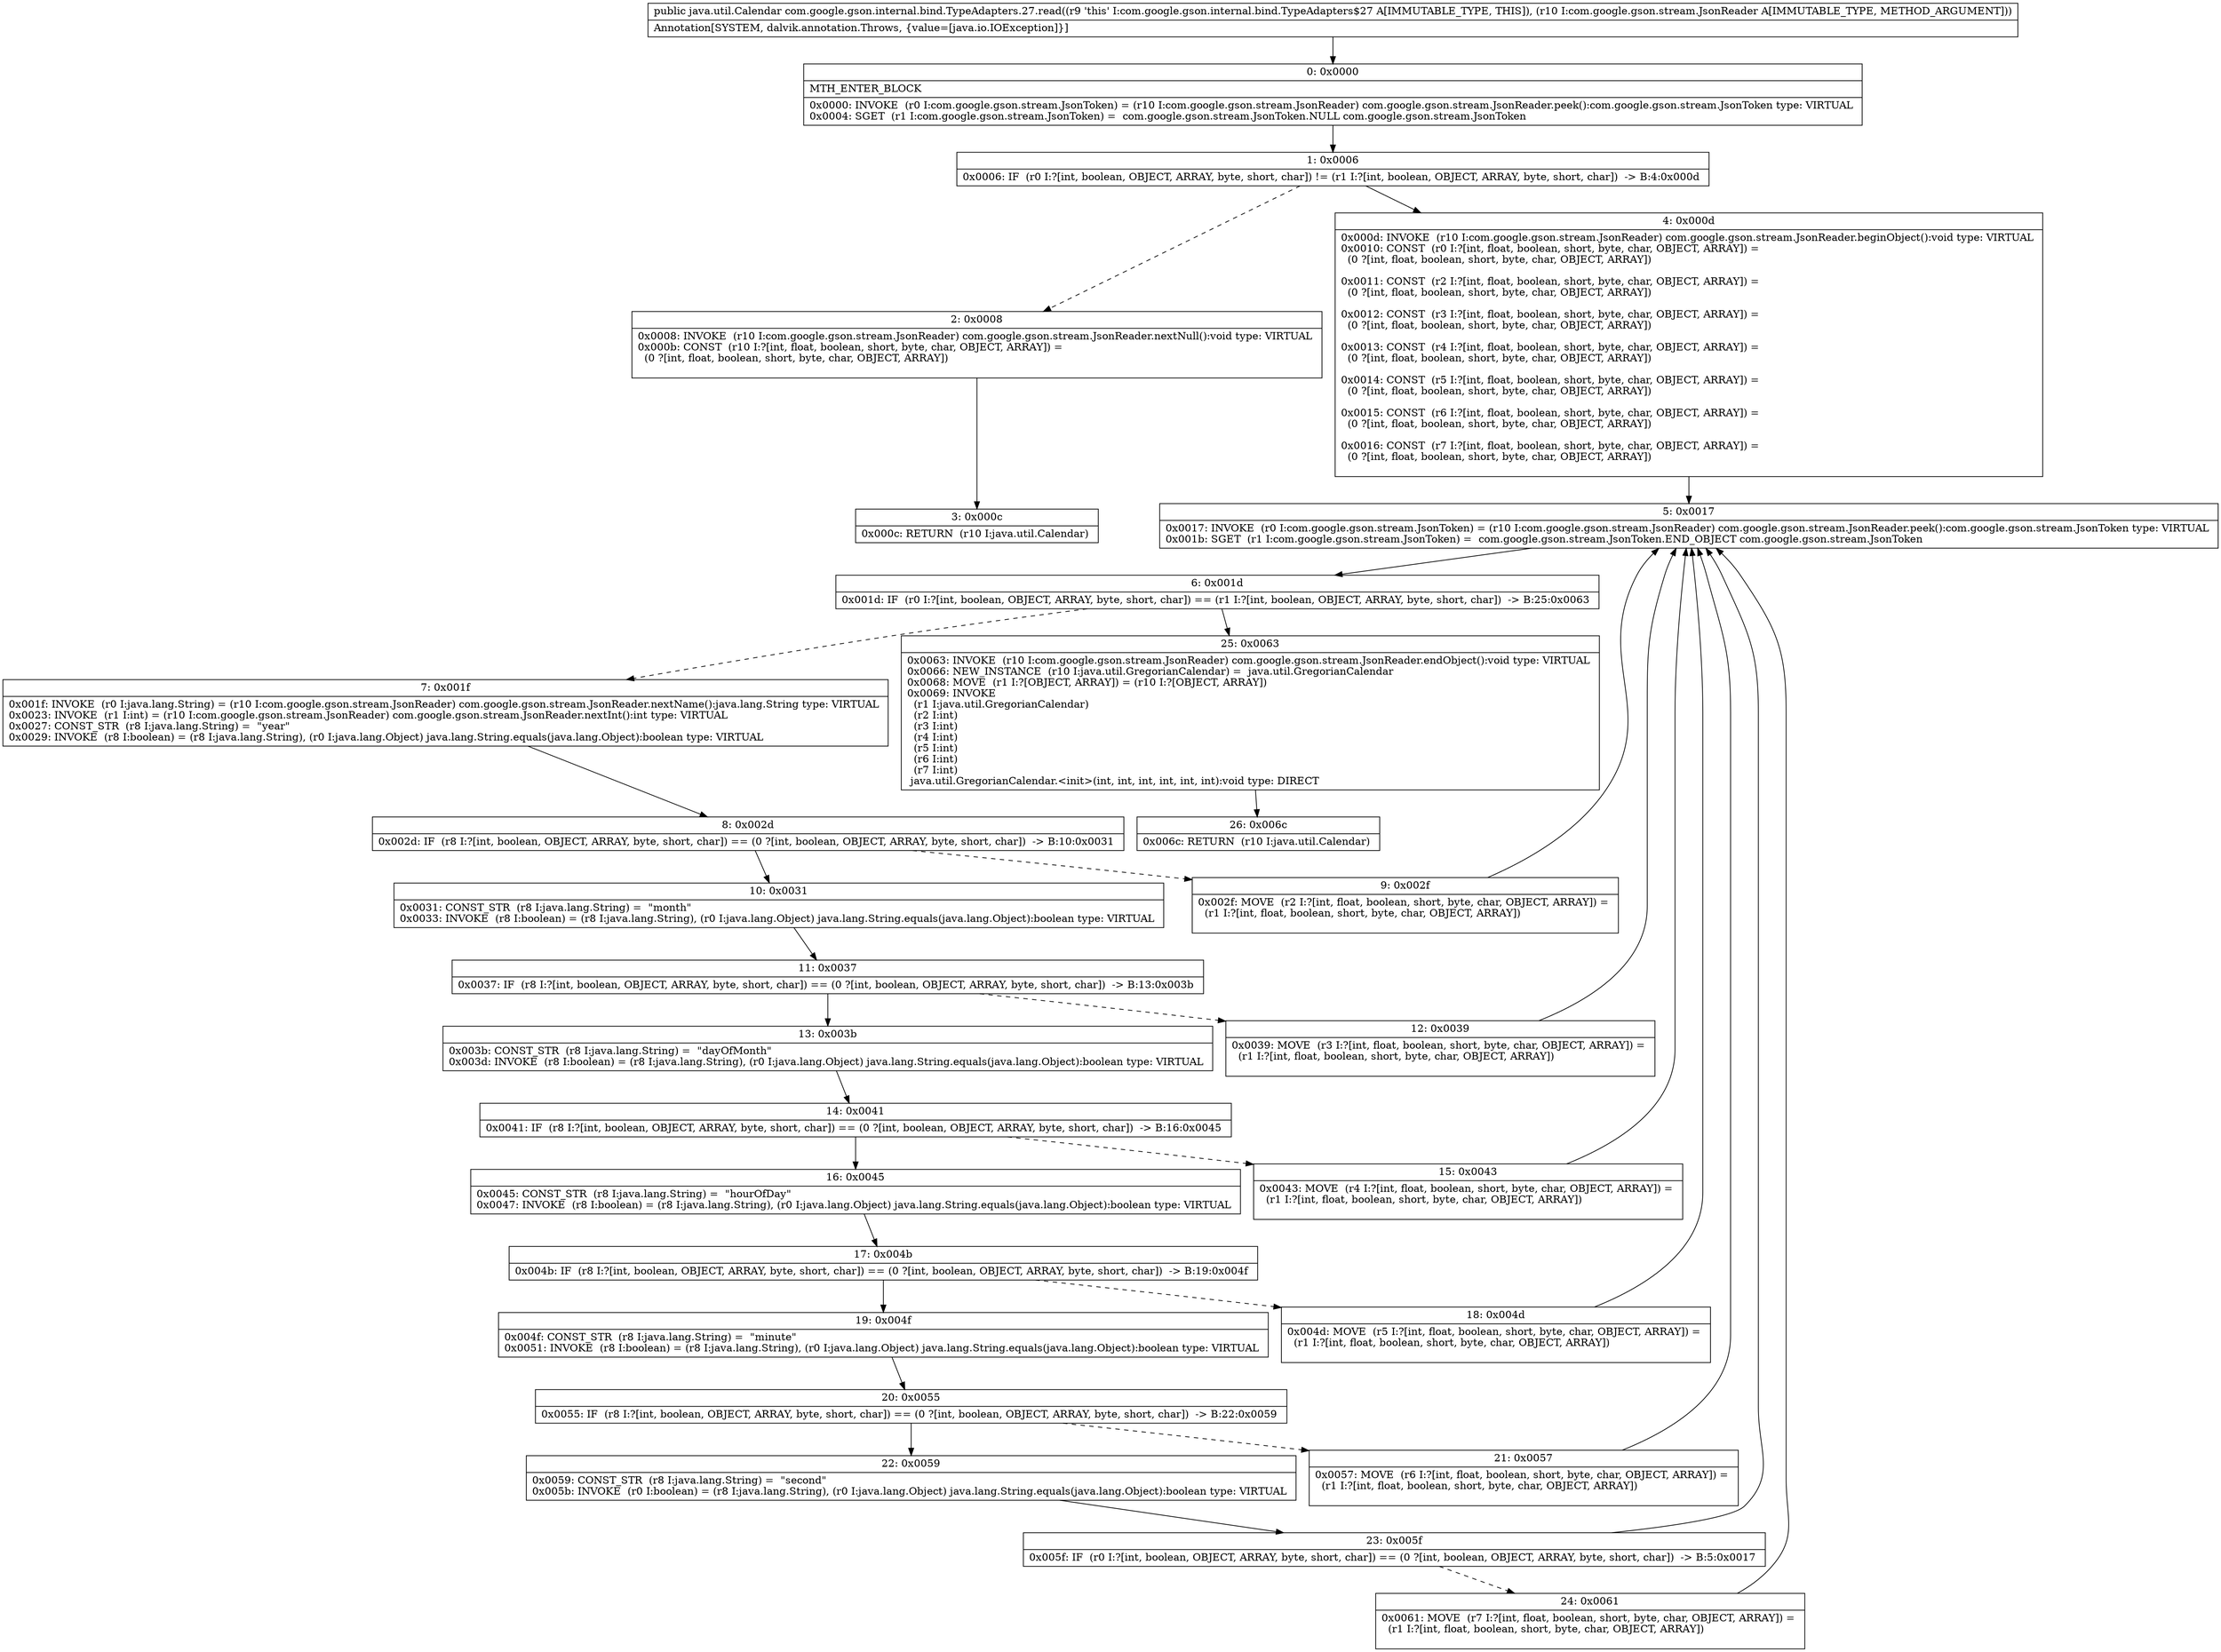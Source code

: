 digraph "CFG forcom.google.gson.internal.bind.TypeAdapters.27.read(Lcom\/google\/gson\/stream\/JsonReader;)Ljava\/util\/Calendar;" {
Node_0 [shape=record,label="{0\:\ 0x0000|MTH_ENTER_BLOCK\l|0x0000: INVOKE  (r0 I:com.google.gson.stream.JsonToken) = (r10 I:com.google.gson.stream.JsonReader) com.google.gson.stream.JsonReader.peek():com.google.gson.stream.JsonToken type: VIRTUAL \l0x0004: SGET  (r1 I:com.google.gson.stream.JsonToken) =  com.google.gson.stream.JsonToken.NULL com.google.gson.stream.JsonToken \l}"];
Node_1 [shape=record,label="{1\:\ 0x0006|0x0006: IF  (r0 I:?[int, boolean, OBJECT, ARRAY, byte, short, char]) != (r1 I:?[int, boolean, OBJECT, ARRAY, byte, short, char])  \-\> B:4:0x000d \l}"];
Node_2 [shape=record,label="{2\:\ 0x0008|0x0008: INVOKE  (r10 I:com.google.gson.stream.JsonReader) com.google.gson.stream.JsonReader.nextNull():void type: VIRTUAL \l0x000b: CONST  (r10 I:?[int, float, boolean, short, byte, char, OBJECT, ARRAY]) = \l  (0 ?[int, float, boolean, short, byte, char, OBJECT, ARRAY])\l \l}"];
Node_3 [shape=record,label="{3\:\ 0x000c|0x000c: RETURN  (r10 I:java.util.Calendar) \l}"];
Node_4 [shape=record,label="{4\:\ 0x000d|0x000d: INVOKE  (r10 I:com.google.gson.stream.JsonReader) com.google.gson.stream.JsonReader.beginObject():void type: VIRTUAL \l0x0010: CONST  (r0 I:?[int, float, boolean, short, byte, char, OBJECT, ARRAY]) = \l  (0 ?[int, float, boolean, short, byte, char, OBJECT, ARRAY])\l \l0x0011: CONST  (r2 I:?[int, float, boolean, short, byte, char, OBJECT, ARRAY]) = \l  (0 ?[int, float, boolean, short, byte, char, OBJECT, ARRAY])\l \l0x0012: CONST  (r3 I:?[int, float, boolean, short, byte, char, OBJECT, ARRAY]) = \l  (0 ?[int, float, boolean, short, byte, char, OBJECT, ARRAY])\l \l0x0013: CONST  (r4 I:?[int, float, boolean, short, byte, char, OBJECT, ARRAY]) = \l  (0 ?[int, float, boolean, short, byte, char, OBJECT, ARRAY])\l \l0x0014: CONST  (r5 I:?[int, float, boolean, short, byte, char, OBJECT, ARRAY]) = \l  (0 ?[int, float, boolean, short, byte, char, OBJECT, ARRAY])\l \l0x0015: CONST  (r6 I:?[int, float, boolean, short, byte, char, OBJECT, ARRAY]) = \l  (0 ?[int, float, boolean, short, byte, char, OBJECT, ARRAY])\l \l0x0016: CONST  (r7 I:?[int, float, boolean, short, byte, char, OBJECT, ARRAY]) = \l  (0 ?[int, float, boolean, short, byte, char, OBJECT, ARRAY])\l \l}"];
Node_5 [shape=record,label="{5\:\ 0x0017|0x0017: INVOKE  (r0 I:com.google.gson.stream.JsonToken) = (r10 I:com.google.gson.stream.JsonReader) com.google.gson.stream.JsonReader.peek():com.google.gson.stream.JsonToken type: VIRTUAL \l0x001b: SGET  (r1 I:com.google.gson.stream.JsonToken) =  com.google.gson.stream.JsonToken.END_OBJECT com.google.gson.stream.JsonToken \l}"];
Node_6 [shape=record,label="{6\:\ 0x001d|0x001d: IF  (r0 I:?[int, boolean, OBJECT, ARRAY, byte, short, char]) == (r1 I:?[int, boolean, OBJECT, ARRAY, byte, short, char])  \-\> B:25:0x0063 \l}"];
Node_7 [shape=record,label="{7\:\ 0x001f|0x001f: INVOKE  (r0 I:java.lang.String) = (r10 I:com.google.gson.stream.JsonReader) com.google.gson.stream.JsonReader.nextName():java.lang.String type: VIRTUAL \l0x0023: INVOKE  (r1 I:int) = (r10 I:com.google.gson.stream.JsonReader) com.google.gson.stream.JsonReader.nextInt():int type: VIRTUAL \l0x0027: CONST_STR  (r8 I:java.lang.String) =  \"year\" \l0x0029: INVOKE  (r8 I:boolean) = (r8 I:java.lang.String), (r0 I:java.lang.Object) java.lang.String.equals(java.lang.Object):boolean type: VIRTUAL \l}"];
Node_8 [shape=record,label="{8\:\ 0x002d|0x002d: IF  (r8 I:?[int, boolean, OBJECT, ARRAY, byte, short, char]) == (0 ?[int, boolean, OBJECT, ARRAY, byte, short, char])  \-\> B:10:0x0031 \l}"];
Node_9 [shape=record,label="{9\:\ 0x002f|0x002f: MOVE  (r2 I:?[int, float, boolean, short, byte, char, OBJECT, ARRAY]) = \l  (r1 I:?[int, float, boolean, short, byte, char, OBJECT, ARRAY])\l \l}"];
Node_10 [shape=record,label="{10\:\ 0x0031|0x0031: CONST_STR  (r8 I:java.lang.String) =  \"month\" \l0x0033: INVOKE  (r8 I:boolean) = (r8 I:java.lang.String), (r0 I:java.lang.Object) java.lang.String.equals(java.lang.Object):boolean type: VIRTUAL \l}"];
Node_11 [shape=record,label="{11\:\ 0x0037|0x0037: IF  (r8 I:?[int, boolean, OBJECT, ARRAY, byte, short, char]) == (0 ?[int, boolean, OBJECT, ARRAY, byte, short, char])  \-\> B:13:0x003b \l}"];
Node_12 [shape=record,label="{12\:\ 0x0039|0x0039: MOVE  (r3 I:?[int, float, boolean, short, byte, char, OBJECT, ARRAY]) = \l  (r1 I:?[int, float, boolean, short, byte, char, OBJECT, ARRAY])\l \l}"];
Node_13 [shape=record,label="{13\:\ 0x003b|0x003b: CONST_STR  (r8 I:java.lang.String) =  \"dayOfMonth\" \l0x003d: INVOKE  (r8 I:boolean) = (r8 I:java.lang.String), (r0 I:java.lang.Object) java.lang.String.equals(java.lang.Object):boolean type: VIRTUAL \l}"];
Node_14 [shape=record,label="{14\:\ 0x0041|0x0041: IF  (r8 I:?[int, boolean, OBJECT, ARRAY, byte, short, char]) == (0 ?[int, boolean, OBJECT, ARRAY, byte, short, char])  \-\> B:16:0x0045 \l}"];
Node_15 [shape=record,label="{15\:\ 0x0043|0x0043: MOVE  (r4 I:?[int, float, boolean, short, byte, char, OBJECT, ARRAY]) = \l  (r1 I:?[int, float, boolean, short, byte, char, OBJECT, ARRAY])\l \l}"];
Node_16 [shape=record,label="{16\:\ 0x0045|0x0045: CONST_STR  (r8 I:java.lang.String) =  \"hourOfDay\" \l0x0047: INVOKE  (r8 I:boolean) = (r8 I:java.lang.String), (r0 I:java.lang.Object) java.lang.String.equals(java.lang.Object):boolean type: VIRTUAL \l}"];
Node_17 [shape=record,label="{17\:\ 0x004b|0x004b: IF  (r8 I:?[int, boolean, OBJECT, ARRAY, byte, short, char]) == (0 ?[int, boolean, OBJECT, ARRAY, byte, short, char])  \-\> B:19:0x004f \l}"];
Node_18 [shape=record,label="{18\:\ 0x004d|0x004d: MOVE  (r5 I:?[int, float, boolean, short, byte, char, OBJECT, ARRAY]) = \l  (r1 I:?[int, float, boolean, short, byte, char, OBJECT, ARRAY])\l \l}"];
Node_19 [shape=record,label="{19\:\ 0x004f|0x004f: CONST_STR  (r8 I:java.lang.String) =  \"minute\" \l0x0051: INVOKE  (r8 I:boolean) = (r8 I:java.lang.String), (r0 I:java.lang.Object) java.lang.String.equals(java.lang.Object):boolean type: VIRTUAL \l}"];
Node_20 [shape=record,label="{20\:\ 0x0055|0x0055: IF  (r8 I:?[int, boolean, OBJECT, ARRAY, byte, short, char]) == (0 ?[int, boolean, OBJECT, ARRAY, byte, short, char])  \-\> B:22:0x0059 \l}"];
Node_21 [shape=record,label="{21\:\ 0x0057|0x0057: MOVE  (r6 I:?[int, float, boolean, short, byte, char, OBJECT, ARRAY]) = \l  (r1 I:?[int, float, boolean, short, byte, char, OBJECT, ARRAY])\l \l}"];
Node_22 [shape=record,label="{22\:\ 0x0059|0x0059: CONST_STR  (r8 I:java.lang.String) =  \"second\" \l0x005b: INVOKE  (r0 I:boolean) = (r8 I:java.lang.String), (r0 I:java.lang.Object) java.lang.String.equals(java.lang.Object):boolean type: VIRTUAL \l}"];
Node_23 [shape=record,label="{23\:\ 0x005f|0x005f: IF  (r0 I:?[int, boolean, OBJECT, ARRAY, byte, short, char]) == (0 ?[int, boolean, OBJECT, ARRAY, byte, short, char])  \-\> B:5:0x0017 \l}"];
Node_24 [shape=record,label="{24\:\ 0x0061|0x0061: MOVE  (r7 I:?[int, float, boolean, short, byte, char, OBJECT, ARRAY]) = \l  (r1 I:?[int, float, boolean, short, byte, char, OBJECT, ARRAY])\l \l}"];
Node_25 [shape=record,label="{25\:\ 0x0063|0x0063: INVOKE  (r10 I:com.google.gson.stream.JsonReader) com.google.gson.stream.JsonReader.endObject():void type: VIRTUAL \l0x0066: NEW_INSTANCE  (r10 I:java.util.GregorianCalendar) =  java.util.GregorianCalendar \l0x0068: MOVE  (r1 I:?[OBJECT, ARRAY]) = (r10 I:?[OBJECT, ARRAY]) \l0x0069: INVOKE  \l  (r1 I:java.util.GregorianCalendar)\l  (r2 I:int)\l  (r3 I:int)\l  (r4 I:int)\l  (r5 I:int)\l  (r6 I:int)\l  (r7 I:int)\l java.util.GregorianCalendar.\<init\>(int, int, int, int, int, int):void type: DIRECT \l}"];
Node_26 [shape=record,label="{26\:\ 0x006c|0x006c: RETURN  (r10 I:java.util.Calendar) \l}"];
MethodNode[shape=record,label="{public java.util.Calendar com.google.gson.internal.bind.TypeAdapters.27.read((r9 'this' I:com.google.gson.internal.bind.TypeAdapters$27 A[IMMUTABLE_TYPE, THIS]), (r10 I:com.google.gson.stream.JsonReader A[IMMUTABLE_TYPE, METHOD_ARGUMENT]))  | Annotation[SYSTEM, dalvik.annotation.Throws, \{value=[java.io.IOException]\}]\l}"];
MethodNode -> Node_0;
Node_0 -> Node_1;
Node_1 -> Node_2[style=dashed];
Node_1 -> Node_4;
Node_2 -> Node_3;
Node_4 -> Node_5;
Node_5 -> Node_6;
Node_6 -> Node_7[style=dashed];
Node_6 -> Node_25;
Node_7 -> Node_8;
Node_8 -> Node_9[style=dashed];
Node_8 -> Node_10;
Node_9 -> Node_5;
Node_10 -> Node_11;
Node_11 -> Node_12[style=dashed];
Node_11 -> Node_13;
Node_12 -> Node_5;
Node_13 -> Node_14;
Node_14 -> Node_15[style=dashed];
Node_14 -> Node_16;
Node_15 -> Node_5;
Node_16 -> Node_17;
Node_17 -> Node_18[style=dashed];
Node_17 -> Node_19;
Node_18 -> Node_5;
Node_19 -> Node_20;
Node_20 -> Node_21[style=dashed];
Node_20 -> Node_22;
Node_21 -> Node_5;
Node_22 -> Node_23;
Node_23 -> Node_5;
Node_23 -> Node_24[style=dashed];
Node_24 -> Node_5;
Node_25 -> Node_26;
}

